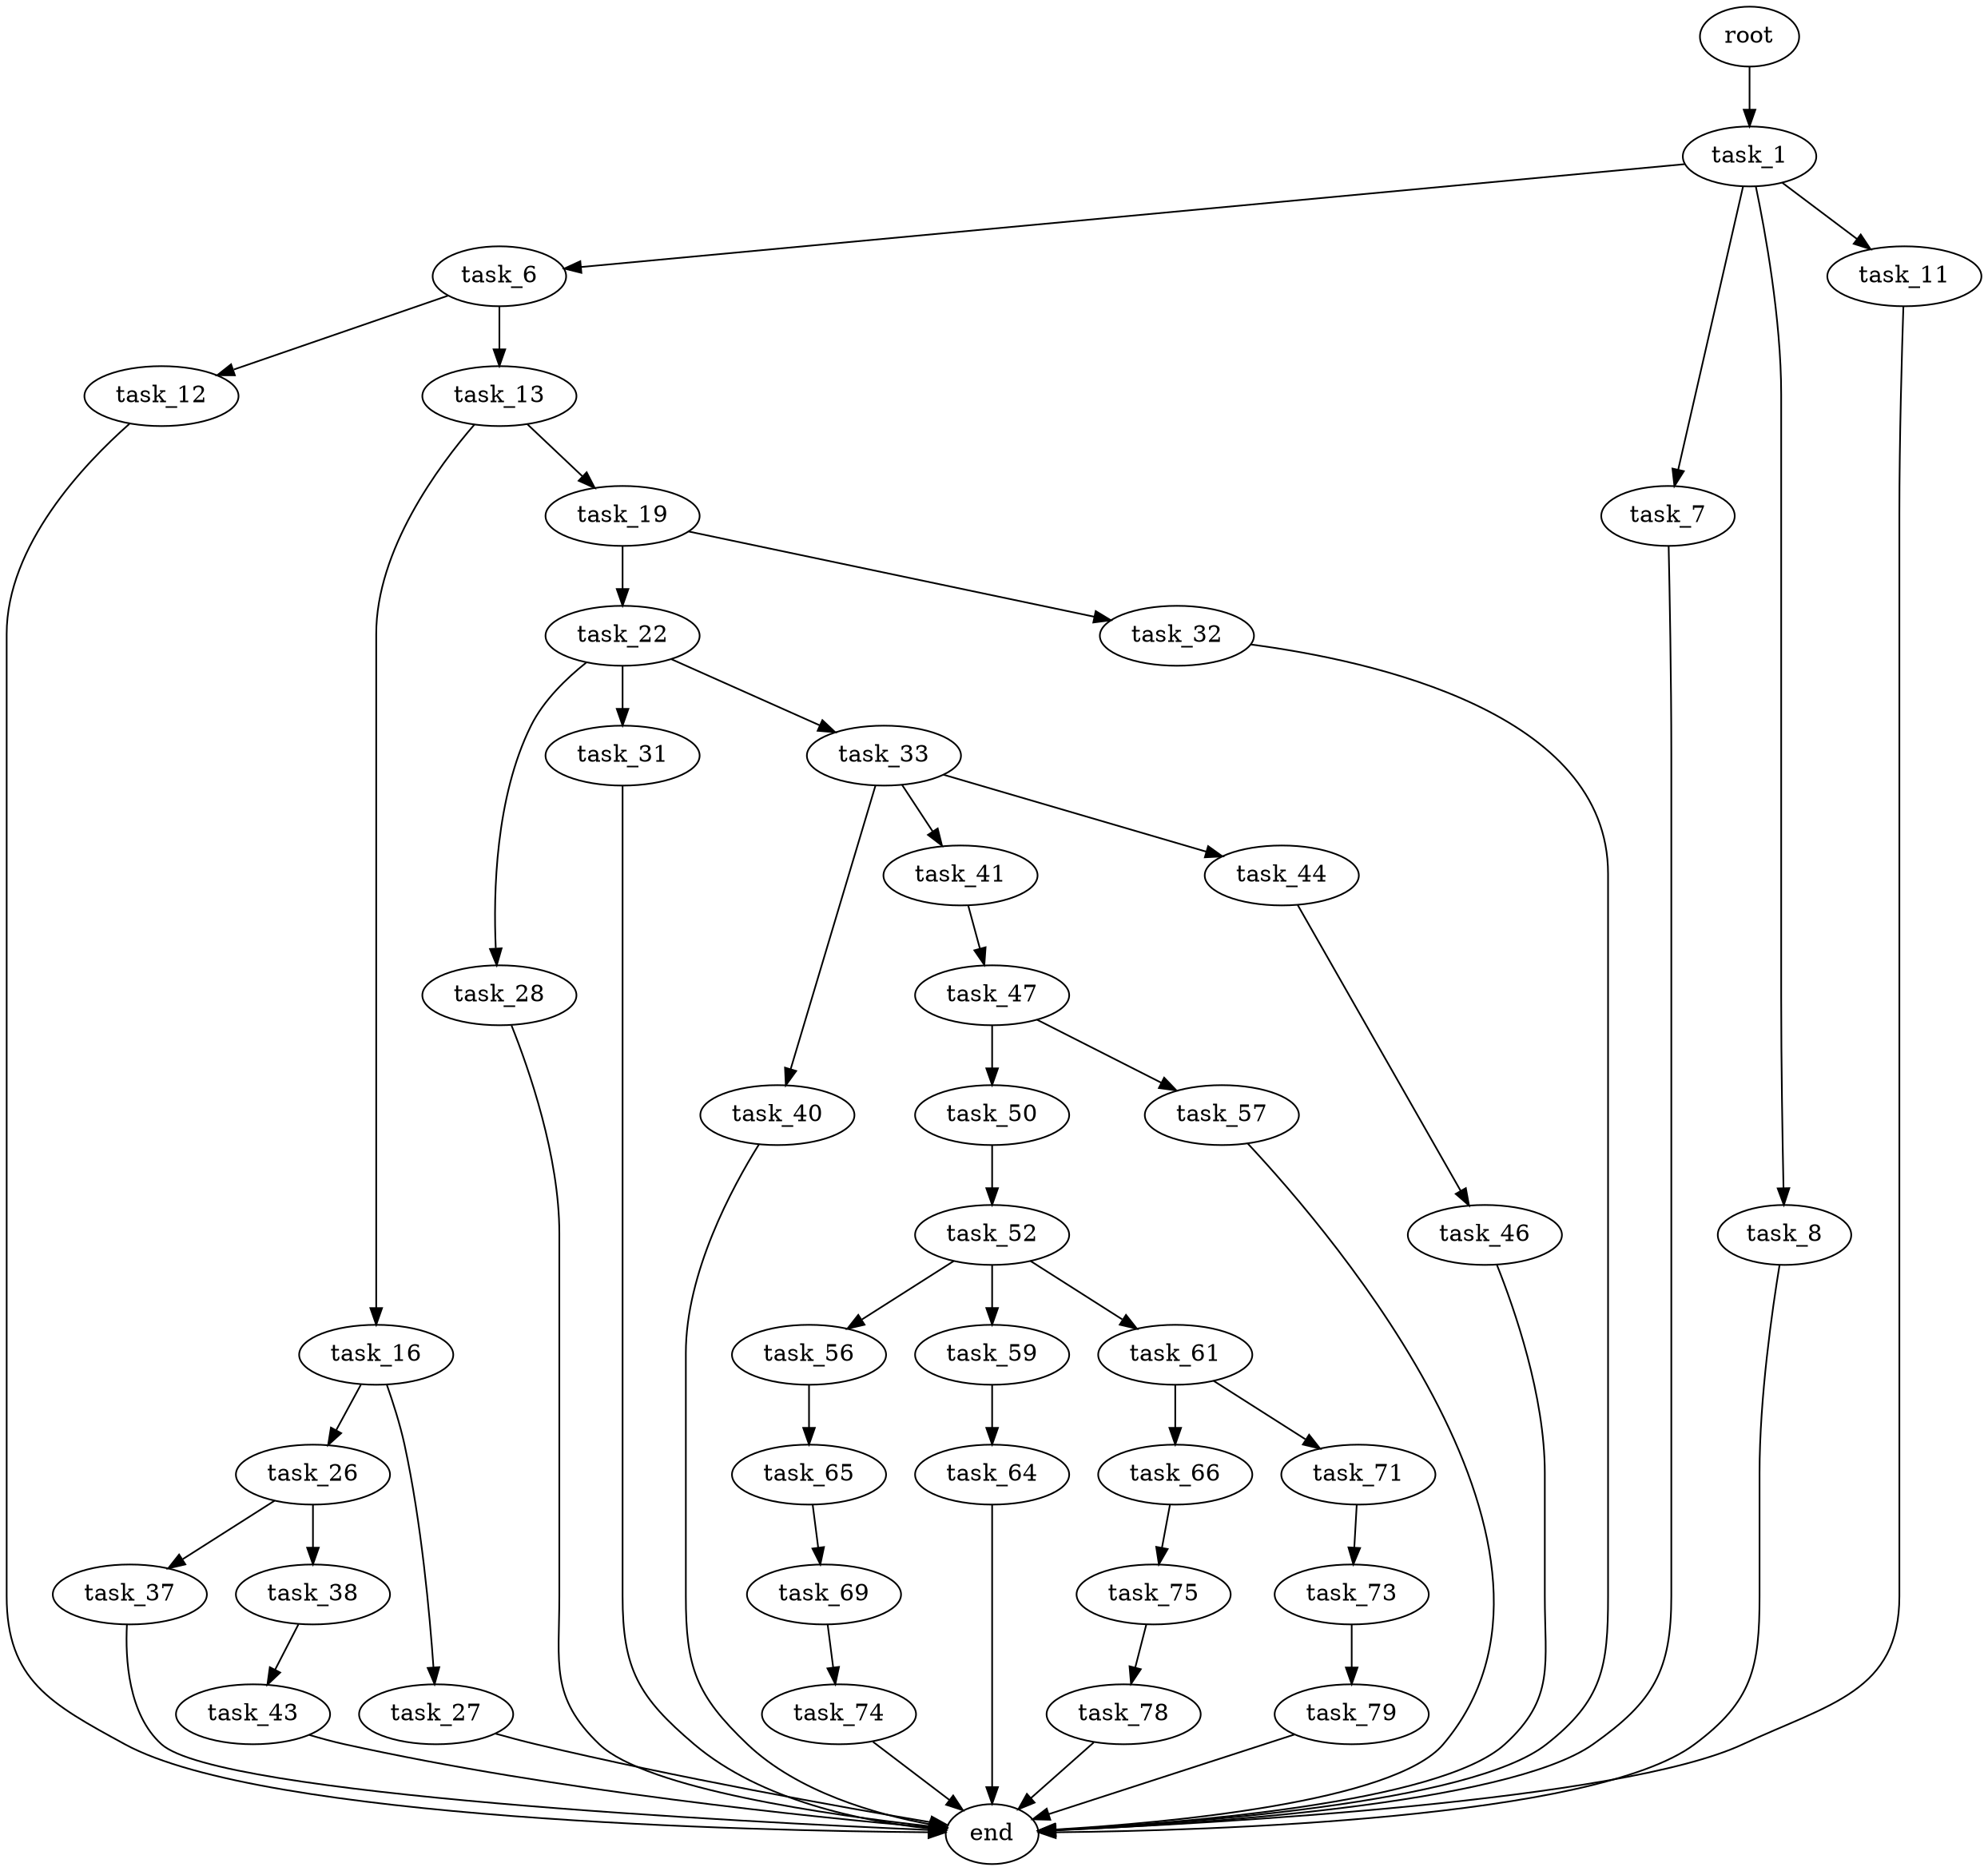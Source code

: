 digraph G {
  root [size="0.000000"];
  task_1 [size="10554333184.000000"];
  task_6 [size="8589934592.000000"];
  task_7 [size="5302350341.000000"];
  task_8 [size="793561855.000000"];
  task_11 [size="1073741824000.000000"];
  task_12 [size="1194605879.000000"];
  task_13 [size="805366437826.000000"];
  task_16 [size="28991029248.000000"];
  task_19 [size="8589934592.000000"];
  task_22 [size="782757789696.000000"];
  task_26 [size="782757789696.000000"];
  task_27 [size="540892813474.000000"];
  task_28 [size="8589934592.000000"];
  task_31 [size="133776908865.000000"];
  task_32 [size="79692183066.000000"];
  task_33 [size="409104681275.000000"];
  task_37 [size="164980465766.000000"];
  task_38 [size="2600175891.000000"];
  task_40 [size="68719476736.000000"];
  task_41 [size="81561856441.000000"];
  task_43 [size="8589934592.000000"];
  task_44 [size="466270088303.000000"];
  task_46 [size="142993073825.000000"];
  task_47 [size="16946982466.000000"];
  task_50 [size="827536920.000000"];
  task_52 [size="615691854211.000000"];
  task_56 [size="28991029248.000000"];
  task_57 [size="483975066779.000000"];
  task_59 [size="3934026350.000000"];
  task_61 [size="14083922440.000000"];
  task_64 [size="45932541902.000000"];
  task_65 [size="9237033237.000000"];
  task_66 [size="9023217941.000000"];
  task_69 [size="549755813888.000000"];
  task_71 [size="55141492153.000000"];
  task_73 [size="489027630556.000000"];
  task_74 [size="231928233984.000000"];
  task_75 [size="758804443585.000000"];
  task_78 [size="231928233984.000000"];
  task_79 [size="231928233984.000000"];
  end [size="0.000000"];

  root -> task_1 [size="1.000000"];
  task_1 -> task_6 [size="301989888.000000"];
  task_1 -> task_7 [size="301989888.000000"];
  task_1 -> task_8 [size="301989888.000000"];
  task_1 -> task_11 [size="301989888.000000"];
  task_6 -> task_12 [size="33554432.000000"];
  task_6 -> task_13 [size="33554432.000000"];
  task_7 -> end [size="1.000000"];
  task_8 -> end [size="1.000000"];
  task_11 -> end [size="1.000000"];
  task_12 -> end [size="1.000000"];
  task_13 -> task_16 [size="679477248.000000"];
  task_13 -> task_19 [size="679477248.000000"];
  task_16 -> task_26 [size="75497472.000000"];
  task_16 -> task_27 [size="75497472.000000"];
  task_19 -> task_22 [size="33554432.000000"];
  task_19 -> task_32 [size="33554432.000000"];
  task_22 -> task_28 [size="679477248.000000"];
  task_22 -> task_31 [size="679477248.000000"];
  task_22 -> task_33 [size="679477248.000000"];
  task_26 -> task_37 [size="679477248.000000"];
  task_26 -> task_38 [size="679477248.000000"];
  task_27 -> end [size="1.000000"];
  task_28 -> end [size="1.000000"];
  task_31 -> end [size="1.000000"];
  task_32 -> end [size="1.000000"];
  task_33 -> task_40 [size="411041792.000000"];
  task_33 -> task_41 [size="411041792.000000"];
  task_33 -> task_44 [size="411041792.000000"];
  task_37 -> end [size="1.000000"];
  task_38 -> task_43 [size="75497472.000000"];
  task_40 -> end [size="1.000000"];
  task_41 -> task_47 [size="209715200.000000"];
  task_43 -> end [size="1.000000"];
  task_44 -> task_46 [size="679477248.000000"];
  task_46 -> end [size="1.000000"];
  task_47 -> task_50 [size="301989888.000000"];
  task_47 -> task_57 [size="301989888.000000"];
  task_50 -> task_52 [size="33554432.000000"];
  task_52 -> task_56 [size="411041792.000000"];
  task_52 -> task_59 [size="411041792.000000"];
  task_52 -> task_61 [size="411041792.000000"];
  task_56 -> task_65 [size="75497472.000000"];
  task_57 -> end [size="1.000000"];
  task_59 -> task_64 [size="75497472.000000"];
  task_61 -> task_66 [size="301989888.000000"];
  task_61 -> task_71 [size="301989888.000000"];
  task_64 -> end [size="1.000000"];
  task_65 -> task_69 [size="33554432.000000"];
  task_66 -> task_75 [size="301989888.000000"];
  task_69 -> task_74 [size="536870912.000000"];
  task_71 -> task_73 [size="209715200.000000"];
  task_73 -> task_79 [size="536870912.000000"];
  task_74 -> end [size="1.000000"];
  task_75 -> task_78 [size="536870912.000000"];
  task_78 -> end [size="1.000000"];
  task_79 -> end [size="1.000000"];
}

